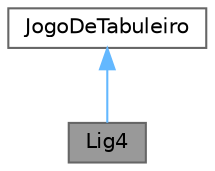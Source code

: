 digraph "Lig4"
{
 // LATEX_PDF_SIZE
  bgcolor="transparent";
  edge [fontname=Helvetica,fontsize=10,labelfontname=Helvetica,labelfontsize=10];
  node [fontname=Helvetica,fontsize=10,shape=box,height=0.2,width=0.4];
  Node1 [id="Node000001",label="Lig4",height=0.2,width=0.4,color="gray40", fillcolor="grey60", style="filled", fontcolor="black",tooltip="Classe que implementa o jogo Lig4 (Conecta 4)."];
  Node2 -> Node1 [id="edge1_Node000001_Node000002",dir="back",color="steelblue1",style="solid",tooltip=" "];
  Node2 [id="Node000002",label="JogoDeTabuleiro",height=0.2,width=0.4,color="gray40", fillcolor="white", style="filled",URL="$classJogoDeTabuleiro.html",tooltip="Classe abstrata que define a interface para jogos de tabuleiro."];
}
